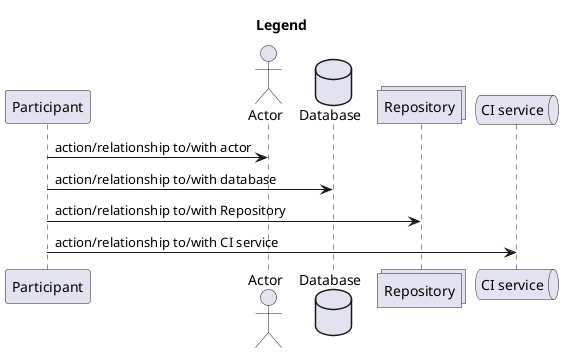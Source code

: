 @startuml
title Legend
participant Participant as Foo
actor       Actor       as actor
database    Database    as db
collections Repository as repo
queue       "CI service"       as ci
Foo -> actor : action/relationship to/with actor
Foo -> db : action/relationship to/with database
Foo -> repo : action/relationship to/with Repository
Foo -> ci: action/relationship to/with CI service
@enduml